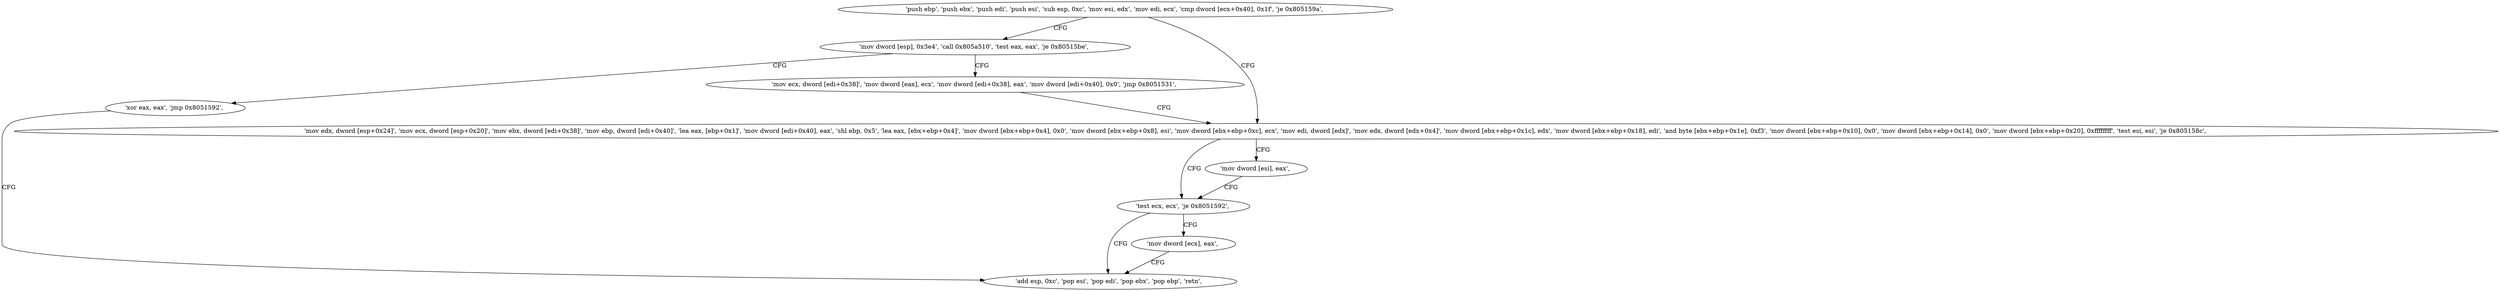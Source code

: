 digraph "func" {
"134550816" [label = "'push ebp', 'push ebx', 'push edi', 'push esi', 'sub esp, 0xc', 'mov esi, edx', 'mov edi, ecx', 'cmp dword [ecx+0x40], 0x1f', 'je 0x805159a', " ]
"134550938" [label = "'mov dword [esp], 0x3e4', 'call 0x805a510', 'test eax, eax', 'je 0x80515be', " ]
"134550833" [label = "'mov edx, dword [esp+0x24]', 'mov ecx, dword [esp+0x20]', 'mov ebx, dword [edi+0x38]', 'mov ebp, dword [edi+0x40]', 'lea eax, [ebp+0x1]', 'mov dword [edi+0x40], eax', 'shl ebp, 0x5', 'lea eax, [ebx+ebp+0x4]', 'mov dword [ebx+ebp+0x4], 0x0', 'mov dword [ebx+ebp+0x8], esi', 'mov dword [ebx+ebp+0xc], ecx', 'mov edi, dword [edx]', 'mov edx, dword [edx+0x4]', 'mov dword [ebx+ebp+0x1c], edx', 'mov dword [ebx+ebp+0x18], edi', 'and byte [ebx+ebp+0x1e], 0xf3', 'mov dword [ebx+ebp+0x10], 0x0', 'mov dword [ebx+ebp+0x14], 0x0', 'mov dword [ebx+ebp+0x20], 0xffffffff', 'test esi, esi', 'je 0x805158c', " ]
"134550974" [label = "'xor eax, eax', 'jmp 0x8051592', " ]
"134550954" [label = "'mov ecx, dword [edi+0x38]', 'mov dword [eax], ecx', 'mov dword [edi+0x38], eax', 'mov dword [edi+0x40], 0x0', 'jmp 0x8051531', " ]
"134550924" [label = "'test ecx, ecx', 'je 0x8051592', " ]
"134550922" [label = "'mov dword [esi], eax', " ]
"134550930" [label = "'add esp, 0xc', 'pop esi', 'pop edi', 'pop ebx', 'pop ebp', 'retn', " ]
"134550928" [label = "'mov dword [ecx], eax', " ]
"134550816" -> "134550938" [ label = "CFG" ]
"134550816" -> "134550833" [ label = "CFG" ]
"134550938" -> "134550974" [ label = "CFG" ]
"134550938" -> "134550954" [ label = "CFG" ]
"134550833" -> "134550924" [ label = "CFG" ]
"134550833" -> "134550922" [ label = "CFG" ]
"134550974" -> "134550930" [ label = "CFG" ]
"134550954" -> "134550833" [ label = "CFG" ]
"134550924" -> "134550930" [ label = "CFG" ]
"134550924" -> "134550928" [ label = "CFG" ]
"134550922" -> "134550924" [ label = "CFG" ]
"134550928" -> "134550930" [ label = "CFG" ]
}
